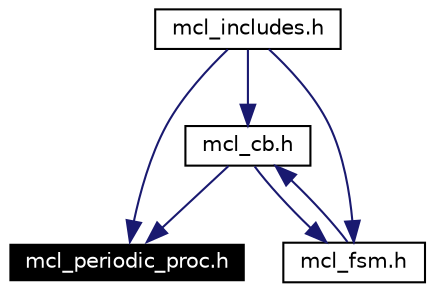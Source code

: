 digraph G
{
  edge [fontname="Helvetica",fontsize=10,labelfontname="Helvetica",labelfontsize=10];
  node [fontname="Helvetica",fontsize=10,shape=record];
  Node1601 [label="mcl_periodic_proc.h",height=0.2,width=0.4,color="white", fillcolor="black", style="filled" fontcolor="white"];
  Node1602 -> Node1601 [color="midnightblue",fontsize=10,style="solid",fontname="Helvetica"];
  Node1602 [label="mcl_cb.h",height=0.2,width=0.4,color="black",URL="$mcl__cb_8h.html"];
  Node1603 -> Node1602 [color="midnightblue",fontsize=10,style="solid",fontname="Helvetica"];
  Node1603 [label="mcl_includes.h",height=0.2,width=0.4,color="black",URL="$mcl__includes_8h.html"];
  Node1629 -> Node1602 [color="midnightblue",fontsize=10,style="solid",fontname="Helvetica"];
  Node1629 [label="mcl_fsm.h",height=0.2,width=0.4,color="black",URL="$mcl__fsm_8h.html"];
  Node1602 -> Node1629 [color="midnightblue",fontsize=10,style="solid",fontname="Helvetica"];
  Node1603 -> Node1629 [color="midnightblue",fontsize=10,style="solid",fontname="Helvetica"];
  Node1603 -> Node1601 [color="midnightblue",fontsize=10,style="solid",fontname="Helvetica"];
}
